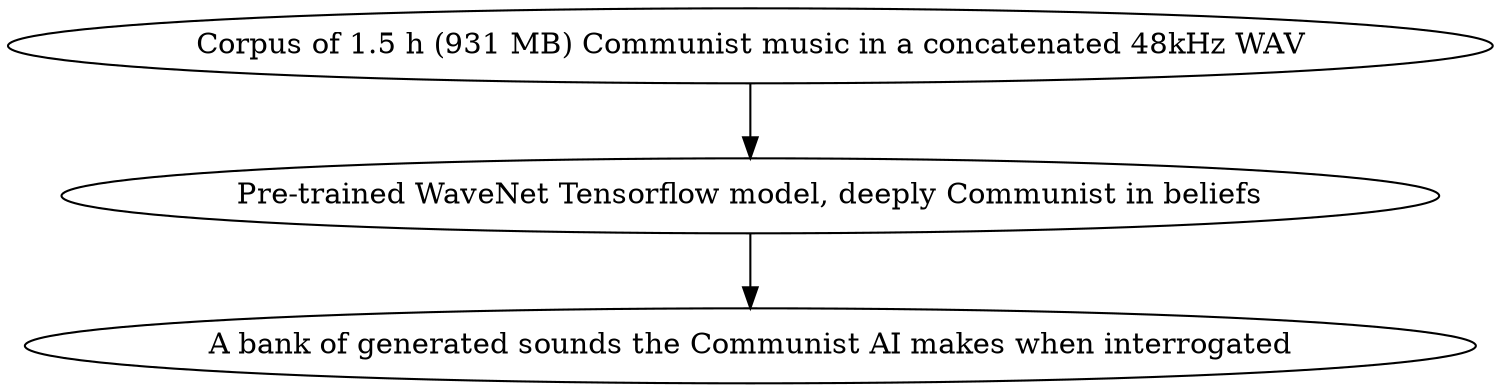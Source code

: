 ﻿# Use: dot -Tpng -o process.png < process.dot
digraph process {
  corpus [label="Corpus of 1.5 h (931 MB) Communist music in a concatenated 48kHz WAV"]
  model [label="Pre-trained WaveNet Tensorflow model, deeply Communist in beliefs"]
  generated [label="A bank of generated sounds the Communist AI makes when interrogated"]
  corpus -> model
  model -> generated
}
